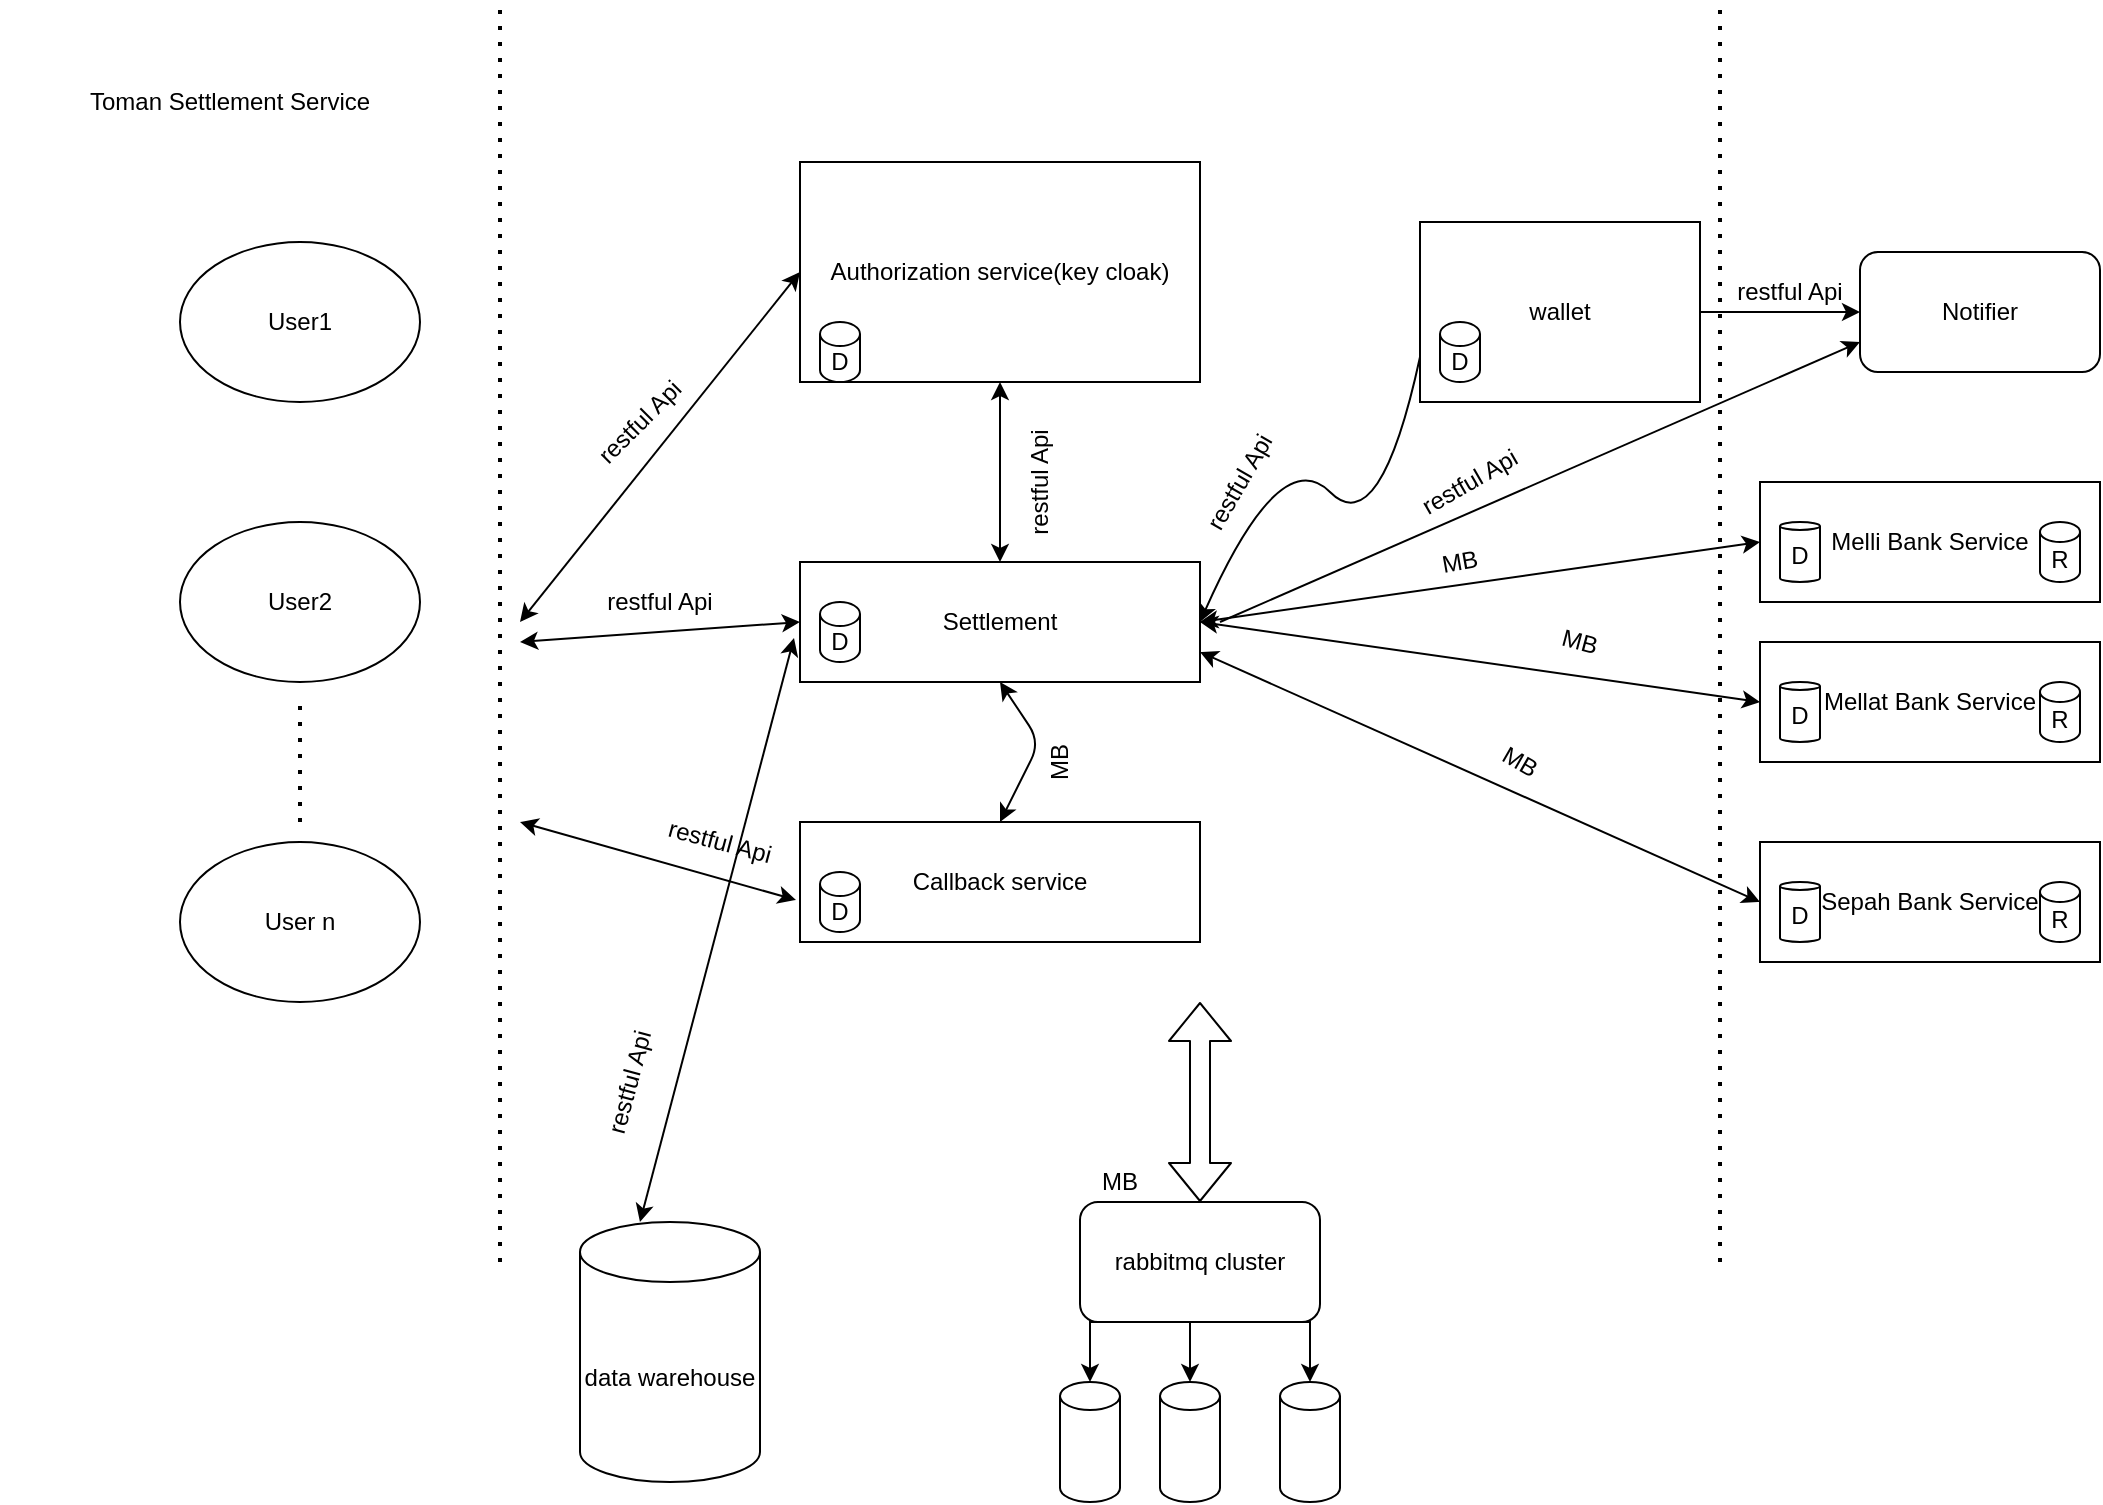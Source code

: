 <mxfile version="14.2.9" type="github" pages="6">
  <diagram id="9TmfmCz-h732q6O2XP1U" name="Page-1">
    <mxGraphModel dx="1371" dy="799" grid="1" gridSize="10" guides="1" tooltips="1" connect="1" arrows="1" fold="1" page="1" pageScale="1" pageWidth="1100" pageHeight="850" background="#FFFFFF" math="0" shadow="0">
      <root>
        <mxCell id="0" />
        <mxCell id="1" parent="0" />
        <mxCell id="yx9G2MlZ8vXQoHSZa9hz-1" value="Authorization service(key cloak)" style="rounded=0;whiteSpace=wrap;html=1;" parent="1" vertex="1">
          <mxGeometry x="400" y="100" width="200" height="110" as="geometry" />
        </mxCell>
        <mxCell id="yx9G2MlZ8vXQoHSZa9hz-2" value="Settlement" style="rounded=0;whiteSpace=wrap;html=1;" parent="1" vertex="1">
          <mxGeometry x="400" y="300" width="200" height="60" as="geometry" />
        </mxCell>
        <mxCell id="yx9G2MlZ8vXQoHSZa9hz-3" value="Callback service " style="rounded=0;whiteSpace=wrap;html=1;" parent="1" vertex="1">
          <mxGeometry x="400" y="430" width="200" height="60" as="geometry" />
        </mxCell>
        <mxCell id="yx9G2MlZ8vXQoHSZa9hz-4" value="Melli Bank Service" style="rounded=0;whiteSpace=wrap;html=1;" parent="1" vertex="1">
          <mxGeometry x="880" y="260" width="170" height="60" as="geometry" />
        </mxCell>
        <mxCell id="yx9G2MlZ8vXQoHSZa9hz-5" value="Mellat Bank Service" style="rounded=0;whiteSpace=wrap;html=1;" parent="1" vertex="1">
          <mxGeometry x="880" y="340" width="170" height="60" as="geometry" />
        </mxCell>
        <mxCell id="yx9G2MlZ8vXQoHSZa9hz-6" value="Sepah Bank Service" style="rounded=0;whiteSpace=wrap;html=1;" parent="1" vertex="1">
          <mxGeometry x="880" y="440" width="170" height="60" as="geometry" />
        </mxCell>
        <mxCell id="yx9G2MlZ8vXQoHSZa9hz-7" value="wallet" style="rounded=0;whiteSpace=wrap;html=1;" parent="1" vertex="1">
          <mxGeometry x="710" y="130" width="140" height="90" as="geometry" />
        </mxCell>
        <mxCell id="yx9G2MlZ8vXQoHSZa9hz-10" value="User1" style="ellipse;whiteSpace=wrap;html=1;" parent="1" vertex="1">
          <mxGeometry x="90" y="140" width="120" height="80" as="geometry" />
        </mxCell>
        <mxCell id="yx9G2MlZ8vXQoHSZa9hz-11" value="User2" style="ellipse;whiteSpace=wrap;html=1;" parent="1" vertex="1">
          <mxGeometry x="90" y="280" width="120" height="80" as="geometry" />
        </mxCell>
        <mxCell id="yx9G2MlZ8vXQoHSZa9hz-12" value="User n" style="ellipse;whiteSpace=wrap;html=1;" parent="1" vertex="1">
          <mxGeometry x="90" y="440" width="120" height="80" as="geometry" />
        </mxCell>
        <mxCell id="yx9G2MlZ8vXQoHSZa9hz-17" value="" style="endArrow=none;dashed=1;html=1;dashPattern=1 3;strokeWidth=2;" parent="1" edge="1">
          <mxGeometry width="50" height="50" relative="1" as="geometry">
            <mxPoint x="250" y="650" as="sourcePoint" />
            <mxPoint x="250" y="20" as="targetPoint" />
          </mxGeometry>
        </mxCell>
        <mxCell id="yx9G2MlZ8vXQoHSZa9hz-20" value="" style="endArrow=classic;startArrow=classic;html=1;exitX=0.5;exitY=0;exitDx=0;exitDy=0;entryX=0.5;entryY=1;entryDx=0;entryDy=0;" parent="1" source="yx9G2MlZ8vXQoHSZa9hz-3" target="yx9G2MlZ8vXQoHSZa9hz-2" edge="1">
          <mxGeometry width="50" height="50" relative="1" as="geometry">
            <mxPoint x="500" y="410" as="sourcePoint" />
            <mxPoint x="550" y="360" as="targetPoint" />
            <Array as="points">
              <mxPoint x="520" y="390" />
            </Array>
          </mxGeometry>
        </mxCell>
        <mxCell id="yx9G2MlZ8vXQoHSZa9hz-21" value="" style="endArrow=classic;startArrow=classic;html=1;entryX=0.5;entryY=1;entryDx=0;entryDy=0;exitX=0.5;exitY=0;exitDx=0;exitDy=0;" parent="1" source="yx9G2MlZ8vXQoHSZa9hz-2" target="yx9G2MlZ8vXQoHSZa9hz-1" edge="1">
          <mxGeometry width="50" height="50" relative="1" as="geometry">
            <mxPoint x="470" y="300" as="sourcePoint" />
            <mxPoint x="520" y="250" as="targetPoint" />
          </mxGeometry>
        </mxCell>
        <mxCell id="yx9G2MlZ8vXQoHSZa9hz-23" value="" style="endArrow=classic;startArrow=classic;html=1;entryX=0;entryY=0.5;entryDx=0;entryDy=0;" parent="1" target="yx9G2MlZ8vXQoHSZa9hz-1" edge="1">
          <mxGeometry width="50" height="50" relative="1" as="geometry">
            <mxPoint x="260" y="330" as="sourcePoint" />
            <mxPoint x="350" y="200" as="targetPoint" />
          </mxGeometry>
        </mxCell>
        <mxCell id="yx9G2MlZ8vXQoHSZa9hz-24" value="" style="endArrow=classic;startArrow=classic;html=1;entryX=0;entryY=0.5;entryDx=0;entryDy=0;" parent="1" target="yx9G2MlZ8vXQoHSZa9hz-2" edge="1">
          <mxGeometry width="50" height="50" relative="1" as="geometry">
            <mxPoint x="260" y="340" as="sourcePoint" />
            <mxPoint x="340" y="310" as="targetPoint" />
          </mxGeometry>
        </mxCell>
        <mxCell id="yx9G2MlZ8vXQoHSZa9hz-26" value="" style="curved=1;endArrow=classic;html=1;entryX=1;entryY=0.5;entryDx=0;entryDy=0;exitX=0;exitY=0.75;exitDx=0;exitDy=0;" parent="1" source="yx9G2MlZ8vXQoHSZa9hz-7" target="yx9G2MlZ8vXQoHSZa9hz-2" edge="1">
          <mxGeometry width="50" height="50" relative="1" as="geometry">
            <mxPoint x="640" y="290" as="sourcePoint" />
            <mxPoint x="690" y="240" as="targetPoint" />
            <Array as="points">
              <mxPoint x="690" y="290" />
              <mxPoint x="640" y="240" />
            </Array>
          </mxGeometry>
        </mxCell>
        <mxCell id="yx9G2MlZ8vXQoHSZa9hz-30" value="" style="endArrow=none;dashed=1;html=1;dashPattern=1 3;strokeWidth=2;" parent="1" edge="1">
          <mxGeometry width="50" height="50" relative="1" as="geometry">
            <mxPoint x="860" y="650" as="sourcePoint" />
            <mxPoint x="860" y="20" as="targetPoint" />
          </mxGeometry>
        </mxCell>
        <mxCell id="yx9G2MlZ8vXQoHSZa9hz-35" value="" style="endArrow=none;dashed=1;html=1;dashPattern=1 3;strokeWidth=2;" parent="1" edge="1">
          <mxGeometry width="50" height="50" relative="1" as="geometry">
            <mxPoint x="150" y="430" as="sourcePoint" />
            <mxPoint x="150" y="370" as="targetPoint" />
          </mxGeometry>
        </mxCell>
        <mxCell id="yx9G2MlZ8vXQoHSZa9hz-36" value="Toman Settlement Service" style="text;html=1;strokeColor=none;fillColor=none;align=center;verticalAlign=middle;whiteSpace=wrap;rounded=0;" parent="1" vertex="1">
          <mxGeometry y="60" width="230" height="20" as="geometry" />
        </mxCell>
        <mxCell id="NJvS3RI_Up09lAXH_RUf-1" value="D" style="shape=cylinder3;whiteSpace=wrap;html=1;boundedLbl=1;backgroundOutline=1;size=6;" parent="1" vertex="1">
          <mxGeometry x="410" y="180" width="20" height="30" as="geometry" />
        </mxCell>
        <mxCell id="NJvS3RI_Up09lAXH_RUf-2" value="D" style="shape=cylinder3;whiteSpace=wrap;html=1;boundedLbl=1;backgroundOutline=1;size=6;" parent="1" vertex="1">
          <mxGeometry x="410" y="455" width="20" height="30" as="geometry" />
        </mxCell>
        <mxCell id="NJvS3RI_Up09lAXH_RUf-3" value="D" style="shape=cylinder3;whiteSpace=wrap;html=1;boundedLbl=1;backgroundOutline=1;size=6;" parent="1" vertex="1">
          <mxGeometry x="720" y="180" width="20" height="30" as="geometry" />
        </mxCell>
        <mxCell id="NJvS3RI_Up09lAXH_RUf-4" value="D" style="shape=cylinder3;whiteSpace=wrap;html=1;boundedLbl=1;backgroundOutline=1;size=6;" parent="1" vertex="1">
          <mxGeometry x="410" y="320" width="20" height="30" as="geometry" />
        </mxCell>
        <mxCell id="NJvS3RI_Up09lAXH_RUf-5" value="D" style="shape=cylinder3;whiteSpace=wrap;html=1;boundedLbl=1;backgroundOutline=1;size=2;" parent="1" vertex="1">
          <mxGeometry x="890" y="280" width="20" height="30" as="geometry" />
        </mxCell>
        <mxCell id="NJvS3RI_Up09lAXH_RUf-6" value="D" style="shape=cylinder3;whiteSpace=wrap;html=1;boundedLbl=1;backgroundOutline=1;size=2;" parent="1" vertex="1">
          <mxGeometry x="890" y="460" width="20" height="30" as="geometry" />
        </mxCell>
        <mxCell id="NJvS3RI_Up09lAXH_RUf-8" value="D" style="shape=cylinder3;whiteSpace=wrap;html=1;boundedLbl=1;backgroundOutline=1;size=2;" parent="1" vertex="1">
          <mxGeometry x="890" y="360" width="20" height="30" as="geometry" />
        </mxCell>
        <mxCell id="NJvS3RI_Up09lAXH_RUf-9" value="data warehouse" style="shape=cylinder3;whiteSpace=wrap;html=1;boundedLbl=1;backgroundOutline=1;size=15;" parent="1" vertex="1">
          <mxGeometry x="290" y="630" width="90" height="130" as="geometry" />
        </mxCell>
        <mxCell id="NJvS3RI_Up09lAXH_RUf-11" value="" style="shape=cylinder3;whiteSpace=wrap;html=1;boundedLbl=1;backgroundOutline=1;size=7;" parent="1" vertex="1">
          <mxGeometry x="530" y="710" width="30" height="60" as="geometry" />
        </mxCell>
        <mxCell id="NJvS3RI_Up09lAXH_RUf-13" value="" style="shape=cylinder3;whiteSpace=wrap;html=1;boundedLbl=1;backgroundOutline=1;size=7;" parent="1" vertex="1">
          <mxGeometry x="580" y="710" width="30" height="60" as="geometry" />
        </mxCell>
        <mxCell id="NJvS3RI_Up09lAXH_RUf-14" value="" style="shape=cylinder3;whiteSpace=wrap;html=1;boundedLbl=1;backgroundOutline=1;size=7;" parent="1" vertex="1">
          <mxGeometry x="640" y="710" width="30" height="60" as="geometry" />
        </mxCell>
        <mxCell id="NJvS3RI_Up09lAXH_RUf-19" style="edgeStyle=orthogonalEdgeStyle;rounded=0;orthogonalLoop=1;jettySize=auto;html=1;exitX=0.25;exitY=1;exitDx=0;exitDy=0;entryX=0.5;entryY=0;entryDx=0;entryDy=0;entryPerimeter=0;" parent="1" source="NJvS3RI_Up09lAXH_RUf-15" target="NJvS3RI_Up09lAXH_RUf-11" edge="1">
          <mxGeometry relative="1" as="geometry" />
        </mxCell>
        <mxCell id="NJvS3RI_Up09lAXH_RUf-20" style="edgeStyle=orthogonalEdgeStyle;rounded=0;orthogonalLoop=1;jettySize=auto;html=1;exitX=0.75;exitY=1;exitDx=0;exitDy=0;entryX=0.5;entryY=0;entryDx=0;entryDy=0;entryPerimeter=0;" parent="1" source="NJvS3RI_Up09lAXH_RUf-15" target="NJvS3RI_Up09lAXH_RUf-14" edge="1">
          <mxGeometry relative="1" as="geometry" />
        </mxCell>
        <mxCell id="NJvS3RI_Up09lAXH_RUf-21" style="edgeStyle=orthogonalEdgeStyle;rounded=0;orthogonalLoop=1;jettySize=auto;html=1;exitX=0.5;exitY=1;exitDx=0;exitDy=0;entryX=0.5;entryY=0;entryDx=0;entryDy=0;entryPerimeter=0;" parent="1" source="NJvS3RI_Up09lAXH_RUf-15" target="NJvS3RI_Up09lAXH_RUf-13" edge="1">
          <mxGeometry relative="1" as="geometry" />
        </mxCell>
        <mxCell id="NJvS3RI_Up09lAXH_RUf-15" value="rabbitmq cluster" style="rounded=1;whiteSpace=wrap;html=1;" parent="1" vertex="1">
          <mxGeometry x="540" y="620" width="120" height="60" as="geometry" />
        </mxCell>
        <mxCell id="NJvS3RI_Up09lAXH_RUf-23" value="" style="shape=flexArrow;endArrow=classic;startArrow=classic;html=1;" parent="1" edge="1">
          <mxGeometry width="50" height="50" relative="1" as="geometry">
            <mxPoint x="600" y="620" as="sourcePoint" />
            <mxPoint x="600" y="520" as="targetPoint" />
          </mxGeometry>
        </mxCell>
        <mxCell id="NJvS3RI_Up09lAXH_RUf-27" value="MB" style="text;html=1;strokeColor=none;fillColor=none;align=center;verticalAlign=middle;whiteSpace=wrap;rounded=0;rotation=-10;" parent="1" vertex="1">
          <mxGeometry x="690" y="290" width="80" height="20" as="geometry" />
        </mxCell>
        <mxCell id="NJvS3RI_Up09lAXH_RUf-29" value="restful Api" style="text;html=1;strokeColor=none;fillColor=none;align=center;verticalAlign=middle;whiteSpace=wrap;rounded=0;rotation=-45;" parent="1" vertex="1">
          <mxGeometry x="280" y="220" width="80" height="20" as="geometry" />
        </mxCell>
        <mxCell id="NJvS3RI_Up09lAXH_RUf-30" value="restful Api" style="text;html=1;strokeColor=none;fillColor=none;align=center;verticalAlign=middle;whiteSpace=wrap;rounded=0;rotation=0;" parent="1" vertex="1">
          <mxGeometry x="290" y="310" width="80" height="20" as="geometry" />
        </mxCell>
        <mxCell id="NJvS3RI_Up09lAXH_RUf-33" value="MB" style="text;html=1;strokeColor=none;fillColor=none;align=center;verticalAlign=middle;whiteSpace=wrap;rounded=0;" parent="1" vertex="1">
          <mxGeometry x="540" y="600" width="40" height="20" as="geometry" />
        </mxCell>
        <mxCell id="NJvS3RI_Up09lAXH_RUf-34" value="restful Api" style="text;html=1;strokeColor=none;fillColor=none;align=center;verticalAlign=middle;whiteSpace=wrap;rounded=0;rotation=-90;" parent="1" vertex="1">
          <mxGeometry x="480" y="250" width="80" height="20" as="geometry" />
        </mxCell>
        <mxCell id="NJvS3RI_Up09lAXH_RUf-35" value="MB" style="text;html=1;strokeColor=none;fillColor=none;align=center;verticalAlign=middle;whiteSpace=wrap;rounded=0;rotation=-90;" parent="1" vertex="1">
          <mxGeometry x="490" y="390" width="80" height="20" as="geometry" />
        </mxCell>
        <mxCell id="NJvS3RI_Up09lAXH_RUf-36" value="restful Api" style="text;html=1;strokeColor=none;fillColor=none;align=center;verticalAlign=middle;whiteSpace=wrap;rounded=0;rotation=-75;" parent="1" vertex="1">
          <mxGeometry x="270" y="550" width="90" height="20" as="geometry" />
        </mxCell>
        <mxCell id="NJvS3RI_Up09lAXH_RUf-37" value="restful Api" style="text;html=1;strokeColor=none;fillColor=none;align=center;verticalAlign=middle;whiteSpace=wrap;rounded=0;rotation=-60;" parent="1" vertex="1">
          <mxGeometry x="580" y="250" width="80" height="20" as="geometry" />
        </mxCell>
        <mxCell id="NJvS3RI_Up09lAXH_RUf-40" value="" style="endArrow=classic;startArrow=classic;html=1;entryX=-0.01;entryY=0.65;entryDx=0;entryDy=0;entryPerimeter=0;" parent="1" target="yx9G2MlZ8vXQoHSZa9hz-3" edge="1">
          <mxGeometry width="50" height="50" relative="1" as="geometry">
            <mxPoint x="260" y="430" as="sourcePoint" />
            <mxPoint x="390" y="440" as="targetPoint" />
          </mxGeometry>
        </mxCell>
        <mxCell id="NJvS3RI_Up09lAXH_RUf-41" value="R" style="shape=cylinder3;whiteSpace=wrap;html=1;boundedLbl=1;backgroundOutline=1;size=5;" parent="1" vertex="1">
          <mxGeometry x="1020" y="280" width="20" height="30" as="geometry" />
        </mxCell>
        <mxCell id="NJvS3RI_Up09lAXH_RUf-42" value="R" style="shape=cylinder3;whiteSpace=wrap;html=1;boundedLbl=1;backgroundOutline=1;size=5;" parent="1" vertex="1">
          <mxGeometry x="1020" y="360" width="20" height="30" as="geometry" />
        </mxCell>
        <mxCell id="NJvS3RI_Up09lAXH_RUf-43" value="R" style="shape=cylinder3;whiteSpace=wrap;html=1;boundedLbl=1;backgroundOutline=1;size=5;" parent="1" vertex="1">
          <mxGeometry x="1020" y="460" width="20" height="30" as="geometry" />
        </mxCell>
        <mxCell id="NJvS3RI_Up09lAXH_RUf-45" value="restful Api" style="text;html=1;strokeColor=none;fillColor=none;align=center;verticalAlign=middle;whiteSpace=wrap;rounded=0;rotation=15;" parent="1" vertex="1">
          <mxGeometry x="320" y="430" width="80" height="20" as="geometry" />
        </mxCell>
        <mxCell id="yzwpfv1luLYUY1p0cAJf-7" value="" style="endArrow=classic;startArrow=classic;html=1;entryX=-0.015;entryY=0.633;entryDx=0;entryDy=0;entryPerimeter=0;exitX=0.333;exitY=0;exitDx=0;exitDy=0;exitPerimeter=0;" parent="1" source="NJvS3RI_Up09lAXH_RUf-9" target="yx9G2MlZ8vXQoHSZa9hz-2" edge="1">
          <mxGeometry width="50" height="50" relative="1" as="geometry">
            <mxPoint x="300" y="650" as="sourcePoint" />
            <mxPoint x="350" y="600" as="targetPoint" />
          </mxGeometry>
        </mxCell>
        <mxCell id="yzwpfv1luLYUY1p0cAJf-9" value="" style="endArrow=classic;startArrow=classic;html=1;entryX=0;entryY=0.5;entryDx=0;entryDy=0;exitX=1;exitY=0.5;exitDx=0;exitDy=0;" parent="1" source="yx9G2MlZ8vXQoHSZa9hz-2" target="yx9G2MlZ8vXQoHSZa9hz-4" edge="1">
          <mxGeometry width="50" height="50" relative="1" as="geometry">
            <mxPoint x="640" y="370" as="sourcePoint" />
            <mxPoint x="690" y="320" as="targetPoint" />
          </mxGeometry>
        </mxCell>
        <mxCell id="yzwpfv1luLYUY1p0cAJf-10" value="" style="endArrow=classic;startArrow=classic;html=1;entryX=0;entryY=0.5;entryDx=0;entryDy=0;" parent="1" target="yx9G2MlZ8vXQoHSZa9hz-5" edge="1">
          <mxGeometry width="50" height="50" relative="1" as="geometry">
            <mxPoint x="600" y="330" as="sourcePoint" />
            <mxPoint x="650" y="450" as="targetPoint" />
          </mxGeometry>
        </mxCell>
        <mxCell id="yzwpfv1luLYUY1p0cAJf-11" value="" style="endArrow=classic;startArrow=classic;html=1;entryX=0;entryY=0.5;entryDx=0;entryDy=0;exitX=1;exitY=0.75;exitDx=0;exitDy=0;" parent="1" source="yx9G2MlZ8vXQoHSZa9hz-2" edge="1">
          <mxGeometry width="50" height="50" relative="1" as="geometry">
            <mxPoint x="600" y="430" as="sourcePoint" />
            <mxPoint x="880" y="470" as="targetPoint" />
          </mxGeometry>
        </mxCell>
        <mxCell id="yzwpfv1luLYUY1p0cAJf-12" value="MB" style="text;html=1;strokeColor=none;fillColor=none;align=center;verticalAlign=middle;whiteSpace=wrap;rounded=0;rotation=30;" parent="1" vertex="1">
          <mxGeometry x="720" y="390" width="80" height="20" as="geometry" />
        </mxCell>
        <mxCell id="yzwpfv1luLYUY1p0cAJf-13" value="MB" style="text;html=1;strokeColor=none;fillColor=none;align=center;verticalAlign=middle;whiteSpace=wrap;rounded=0;rotation=15;" parent="1" vertex="1">
          <mxGeometry x="750" y="330" width="80" height="20" as="geometry" />
        </mxCell>
        <mxCell id="yzwpfv1luLYUY1p0cAJf-14" value="Notifier" style="rounded=1;whiteSpace=wrap;html=1;" parent="1" vertex="1">
          <mxGeometry x="930" y="145" width="120" height="60" as="geometry" />
        </mxCell>
        <mxCell id="yzwpfv1luLYUY1p0cAJf-16" value="" style="endArrow=classic;html=1;entryX=0;entryY=0.5;entryDx=0;entryDy=0;exitX=1;exitY=0.5;exitDx=0;exitDy=0;" parent="1" source="yx9G2MlZ8vXQoHSZa9hz-7" target="yzwpfv1luLYUY1p0cAJf-14" edge="1">
          <mxGeometry width="50" height="50" relative="1" as="geometry">
            <mxPoint x="860" y="170" as="sourcePoint" />
            <mxPoint x="900" y="160" as="targetPoint" />
          </mxGeometry>
        </mxCell>
        <mxCell id="yzwpfv1luLYUY1p0cAJf-17" value="" style="endArrow=classic;html=1;entryX=0;entryY=0.75;entryDx=0;entryDy=0;" parent="1" target="yzwpfv1luLYUY1p0cAJf-14" edge="1">
          <mxGeometry width="50" height="50" relative="1" as="geometry">
            <mxPoint x="610" y="330" as="sourcePoint" />
            <mxPoint x="830" y="240" as="targetPoint" />
          </mxGeometry>
        </mxCell>
        <mxCell id="yzwpfv1luLYUY1p0cAJf-18" value="restful Api" style="text;html=1;strokeColor=none;fillColor=none;align=center;verticalAlign=middle;whiteSpace=wrap;rounded=0;rotation=0;" parent="1" vertex="1">
          <mxGeometry x="850" y="155" width="90" height="20" as="geometry" />
        </mxCell>
        <mxCell id="yzwpfv1luLYUY1p0cAJf-19" value="restful Api" style="text;html=1;strokeColor=none;fillColor=none;align=center;verticalAlign=middle;whiteSpace=wrap;rounded=0;rotation=-30;" parent="1" vertex="1">
          <mxGeometry x="690" y="250" width="90" height="20" as="geometry" />
        </mxCell>
      </root>
    </mxGraphModel>
  </diagram>
  <diagram id="h0JzYI3h6YQAq17BDTTy" name="Page-2">
    <mxGraphModel dx="2221" dy="1899" grid="1" gridSize="10" guides="1" tooltips="1" connect="1" arrows="1" fold="1" page="1" pageScale="1" pageWidth="850" pageHeight="1100" background="#FFFFFF" math="0" shadow="1">
      <root>
        <mxCell id="MW5D7cG7npsvMn2pO1Nx-0" />
        <mxCell id="MW5D7cG7npsvMn2pO1Nx-1" parent="MW5D7cG7npsvMn2pO1Nx-0" />
        <mxCell id="MW5D7cG7npsvMn2pO1Nx-2" value="Geting Queue" style="whiteSpace=wrap;html=1;aspect=fixed;" parent="MW5D7cG7npsvMn2pO1Nx-1" vertex="1">
          <mxGeometry x="40" y="240" width="100" height="100" as="geometry" />
        </mxCell>
        <mxCell id="MW5D7cG7npsvMn2pO1Nx-3" value="scheduler " style="ellipse;whiteSpace=wrap;html=1;" parent="MW5D7cG7npsvMn2pO1Nx-1" vertex="1">
          <mxGeometry x="180" y="240" width="120" height="80" as="geometry" />
        </mxCell>
        <mxCell id="MW5D7cG7npsvMn2pO1Nx-4" value="Workspace Queue " style="whiteSpace=wrap;html=1;aspect=fixed;" parent="MW5D7cG7npsvMn2pO1Nx-1" vertex="1">
          <mxGeometry x="370" y="240" width="80" height="80" as="geometry" />
        </mxCell>
        <mxCell id="MW5D7cG7npsvMn2pO1Nx-5" value="Worker #1" style="ellipse;whiteSpace=wrap;html=1;" parent="MW5D7cG7npsvMn2pO1Nx-1" vertex="1">
          <mxGeometry x="590" y="240" width="120" height="80" as="geometry" />
        </mxCell>
        <mxCell id="MW5D7cG7npsvMn2pO1Nx-6" value="Worker #n" style="ellipse;whiteSpace=wrap;html=1;" parent="MW5D7cG7npsvMn2pO1Nx-1" vertex="1">
          <mxGeometry x="600" y="380" width="120" height="80" as="geometry" />
        </mxCell>
        <mxCell id="MW5D7cG7npsvMn2pO1Nx-7" value="&lt;div&gt;bank verify&lt;/div&gt;&lt;div&gt;bank followup&lt;br&gt;&lt;/div&gt;" style="ellipse;whiteSpace=wrap;html=1;" parent="MW5D7cG7npsvMn2pO1Nx-1" vertex="1">
          <mxGeometry x="830" y="310" width="140" height="100" as="geometry" />
        </mxCell>
        <mxCell id="MW5D7cG7npsvMn2pO1Nx-8" value="bank login/token" style="ellipse;whiteSpace=wrap;html=1;" parent="MW5D7cG7npsvMn2pO1Nx-1" vertex="1">
          <mxGeometry x="840" y="110" width="120" height="80" as="geometry" />
        </mxCell>
        <mxCell id="MW5D7cG7npsvMn2pO1Nx-9" value="UUID Reserve Service" style="rounded=1;whiteSpace=wrap;html=1;" parent="MW5D7cG7npsvMn2pO1Nx-1" vertex="1">
          <mxGeometry x="300" y="30" width="120" height="60" as="geometry" />
        </mxCell>
        <mxCell id="MW5D7cG7npsvMn2pO1Nx-10" value="Circuit&amp;nbsp; Breaker " style="ellipse;whiteSpace=wrap;html=1;" parent="MW5D7cG7npsvMn2pO1Nx-1" vertex="1">
          <mxGeometry x="331" y="390" width="160" height="110" as="geometry" />
        </mxCell>
        <mxCell id="MW5D7cG7npsvMn2pO1Nx-11" value="&lt;font style=&quot;font-size: 18px&quot;&gt;Melli Bank Service&lt;/font&gt;" style="text;html=1;strokeColor=none;fillColor=none;align=center;verticalAlign=middle;whiteSpace=wrap;rounded=0;" parent="MW5D7cG7npsvMn2pO1Nx-1" vertex="1">
          <mxGeometry x="90" y="30" width="180" height="20" as="geometry" />
        </mxCell>
        <mxCell id="MW5D7cG7npsvMn2pO1Nx-12" value="" style="endArrow=none;dashed=1;html=1;dashPattern=1 3;strokeWidth=2;entryX=0.5;entryY=1;entryDx=0;entryDy=0;" parent="MW5D7cG7npsvMn2pO1Nx-1" target="MW5D7cG7npsvMn2pO1Nx-5" edge="1">
          <mxGeometry width="50" height="50" relative="1" as="geometry">
            <mxPoint x="650" y="380" as="sourcePoint" />
            <mxPoint x="680" y="330" as="targetPoint" />
          </mxGeometry>
        </mxCell>
        <mxCell id="MW5D7cG7npsvMn2pO1Nx-13" value="" style="curved=1;endArrow=classic;html=1;" parent="MW5D7cG7npsvMn2pO1Nx-1" edge="1">
          <mxGeometry width="50" height="50" relative="1" as="geometry">
            <mxPoint x="-130" y="270" as="sourcePoint" />
            <mxPoint x="40" y="260" as="targetPoint" />
            <Array as="points">
              <mxPoint x="-80" y="260" />
              <mxPoint x="-10" y="260" />
            </Array>
          </mxGeometry>
        </mxCell>
        <mxCell id="MW5D7cG7npsvMn2pO1Nx-14" value="from settlement" style="text;html=1;strokeColor=none;fillColor=none;align=center;verticalAlign=middle;whiteSpace=wrap;rounded=0;" parent="MW5D7cG7npsvMn2pO1Nx-1" vertex="1">
          <mxGeometry x="-100" y="230" width="100" height="20" as="geometry" />
        </mxCell>
        <mxCell id="MW5D7cG7npsvMn2pO1Nx-15" value="" style="endArrow=none;dashed=1;html=1;dashPattern=1 3;strokeWidth=2;" parent="MW5D7cG7npsvMn2pO1Nx-1" edge="1">
          <mxGeometry width="50" height="50" relative="1" as="geometry">
            <mxPoint x="20" y="1006" as="sourcePoint" />
            <mxPoint x="20" y="-1" as="targetPoint" />
          </mxGeometry>
        </mxCell>
        <mxCell id="MW5D7cG7npsvMn2pO1Nx-16" value="" style="endArrow=classic;html=1;entryX=0;entryY=0.5;entryDx=0;entryDy=0;exitX=1.05;exitY=0.4;exitDx=0;exitDy=0;exitPerimeter=0;" parent="MW5D7cG7npsvMn2pO1Nx-1" source="MW5D7cG7npsvMn2pO1Nx-2" target="MW5D7cG7npsvMn2pO1Nx-3" edge="1">
          <mxGeometry width="50" height="50" relative="1" as="geometry">
            <mxPoint x="130" y="310" as="sourcePoint" />
            <mxPoint x="180" y="260" as="targetPoint" />
          </mxGeometry>
        </mxCell>
        <mxCell id="MW5D7cG7npsvMn2pO1Nx-17" value="" style="endArrow=classic;html=1;" parent="MW5D7cG7npsvMn2pO1Nx-1" source="MW5D7cG7npsvMn2pO1Nx-3" target="MW5D7cG7npsvMn2pO1Nx-10" edge="1">
          <mxGeometry width="50" height="50" relative="1" as="geometry">
            <mxPoint x="280" y="350" as="sourcePoint" />
            <mxPoint x="330" y="300" as="targetPoint" />
            <Array as="points">
              <mxPoint x="330" y="350" />
            </Array>
          </mxGeometry>
        </mxCell>
        <mxCell id="MW5D7cG7npsvMn2pO1Nx-18" value="" style="endArrow=classic;html=1;entryX=0.5;entryY=1;entryDx=0;entryDy=0;" parent="MW5D7cG7npsvMn2pO1Nx-1" target="MW5D7cG7npsvMn2pO1Nx-3" edge="1">
          <mxGeometry width="50" height="50" relative="1" as="geometry">
            <mxPoint x="330" y="450" as="sourcePoint" />
            <mxPoint x="250" y="360" as="targetPoint" />
            <Array as="points">
              <mxPoint x="280" y="400" />
              <mxPoint x="260" y="360" />
            </Array>
          </mxGeometry>
        </mxCell>
        <mxCell id="MW5D7cG7npsvMn2pO1Nx-19" value="" style="endArrow=classic;html=1;entryX=0;entryY=0.5;entryDx=0;entryDy=0;exitX=1;exitY=0.5;exitDx=0;exitDy=0;" parent="MW5D7cG7npsvMn2pO1Nx-1" source="MW5D7cG7npsvMn2pO1Nx-3" target="MW5D7cG7npsvMn2pO1Nx-4" edge="1">
          <mxGeometry width="50" height="50" relative="1" as="geometry">
            <mxPoint x="310" y="310" as="sourcePoint" />
            <mxPoint x="360" y="260" as="targetPoint" />
          </mxGeometry>
        </mxCell>
        <mxCell id="MW5D7cG7npsvMn2pO1Nx-20" value="" style="endArrow=classic;html=1;entryX=1;entryY=0;entryDx=0;entryDy=0;exitX=0.675;exitY=0.988;exitDx=0;exitDy=0;exitPerimeter=0;" parent="MW5D7cG7npsvMn2pO1Nx-1" source="MW5D7cG7npsvMn2pO1Nx-4" target="MW5D7cG7npsvMn2pO1Nx-10" edge="1">
          <mxGeometry width="50" height="50" relative="1" as="geometry">
            <mxPoint x="440" y="380" as="sourcePoint" />
            <mxPoint x="490" y="330" as="targetPoint" />
          </mxGeometry>
        </mxCell>
        <mxCell id="MW5D7cG7npsvMn2pO1Nx-23" value="" style="endArrow=classic;startArrow=classic;html=1;entryX=0;entryY=0;entryDx=0;entryDy=0;exitX=1;exitY=0.5;exitDx=0;exitDy=0;" parent="MW5D7cG7npsvMn2pO1Nx-1" source="MW5D7cG7npsvMn2pO1Nx-5" target="MW5D7cG7npsvMn2pO1Nx-7" edge="1">
          <mxGeometry width="50" height="50" relative="1" as="geometry">
            <mxPoint x="720" y="310" as="sourcePoint" />
            <mxPoint x="770" y="260" as="targetPoint" />
          </mxGeometry>
        </mxCell>
        <mxCell id="MW5D7cG7npsvMn2pO1Nx-24" value="" style="endArrow=classic;startArrow=classic;html=1;exitX=1;exitY=0.25;exitDx=0;exitDy=0;entryX=0;entryY=0.5;entryDx=0;entryDy=0;" parent="MW5D7cG7npsvMn2pO1Nx-1" source="MW5D7cG7npsvMn2pO1Nx-4" target="MW5D7cG7npsvMn2pO1Nx-5" edge="1">
          <mxGeometry width="50" height="50" relative="1" as="geometry">
            <mxPoint x="470" y="300" as="sourcePoint" />
            <mxPoint x="520" y="250" as="targetPoint" />
          </mxGeometry>
        </mxCell>
        <mxCell id="MW5D7cG7npsvMn2pO1Nx-26" value="" style="endArrow=classic;startArrow=classic;html=1;entryX=0.1;entryY=0.79;entryDx=0;entryDy=0;entryPerimeter=0;exitX=1;exitY=0.5;exitDx=0;exitDy=0;" parent="MW5D7cG7npsvMn2pO1Nx-1" source="MW5D7cG7npsvMn2pO1Nx-6" target="MW5D7cG7npsvMn2pO1Nx-7" edge="1">
          <mxGeometry width="50" height="50" relative="1" as="geometry">
            <mxPoint x="760" y="440" as="sourcePoint" />
            <mxPoint x="810" y="390" as="targetPoint" />
          </mxGeometry>
        </mxCell>
        <mxCell id="MW5D7cG7npsvMn2pO1Nx-27" value="" style="endArrow=classic;startArrow=classic;html=1;exitX=1;exitY=0.5;exitDx=0;exitDy=0;" parent="MW5D7cG7npsvMn2pO1Nx-1" source="MW5D7cG7npsvMn2pO1Nx-4" target="MW5D7cG7npsvMn2pO1Nx-6" edge="1">
          <mxGeometry width="50" height="50" relative="1" as="geometry">
            <mxPoint x="520" y="410" as="sourcePoint" />
            <mxPoint x="570" y="360" as="targetPoint" />
          </mxGeometry>
        </mxCell>
        <mxCell id="MW5D7cG7npsvMn2pO1Nx-28" value="" style="endArrow=none;dashed=1;html=1;dashPattern=1 3;strokeWidth=2;" parent="MW5D7cG7npsvMn2pO1Nx-1" edge="1">
          <mxGeometry width="50" height="50" relative="1" as="geometry">
            <mxPoint x="820" y="998" as="sourcePoint" />
            <mxPoint x="820" y="-20" as="targetPoint" />
          </mxGeometry>
        </mxCell>
        <mxCell id="MW5D7cG7npsvMn2pO1Nx-29" value="" style="curved=1;endArrow=classic;html=1;entryX=0.667;entryY=0;entryDx=0;entryDy=0;entryPerimeter=0;exitX=0;exitY=0;exitDx=0;exitDy=0;" parent="MW5D7cG7npsvMn2pO1Nx-1" source="MW5D7cG7npsvMn2pO1Nx-8" target="MW5D7cG7npsvMn2pO1Nx-3" edge="1">
          <mxGeometry width="50" height="50" relative="1" as="geometry">
            <mxPoint x="300" y="180" as="sourcePoint" />
            <mxPoint x="350" y="130" as="targetPoint" />
            <Array as="points">
              <mxPoint x="350" y="180" />
            </Array>
          </mxGeometry>
        </mxCell>
        <mxCell id="MW5D7cG7npsvMn2pO1Nx-30" value="" style="endArrow=classic;html=1;entryX=0.375;entryY=0.013;entryDx=0;entryDy=0;entryPerimeter=0;exitX=0.5;exitY=1;exitDx=0;exitDy=0;" parent="MW5D7cG7npsvMn2pO1Nx-1" source="MW5D7cG7npsvMn2pO1Nx-9" target="MW5D7cG7npsvMn2pO1Nx-3" edge="1">
          <mxGeometry width="50" height="50" relative="1" as="geometry">
            <mxPoint x="230" y="140" as="sourcePoint" />
            <mxPoint x="280" y="90" as="targetPoint" />
          </mxGeometry>
        </mxCell>
        <mxCell id="MW5D7cG7npsvMn2pO1Nx-31" value="" style="curved=1;endArrow=classic;html=1;exitX=0.042;exitY=0.7;exitDx=0;exitDy=0;exitPerimeter=0;" parent="MW5D7cG7npsvMn2pO1Nx-1" source="MW5D7cG7npsvMn2pO1Nx-5" edge="1">
          <mxGeometry width="50" height="50" relative="1" as="geometry">
            <mxPoint x="490" y="560" as="sourcePoint" />
            <mxPoint x="-80" y="570" as="targetPoint" />
            <Array as="points">
              <mxPoint x="530" y="460" />
              <mxPoint x="490" y="510" />
              <mxPoint x="340" y="550" />
            </Array>
          </mxGeometry>
        </mxCell>
        <mxCell id="MW5D7cG7npsvMn2pO1Nx-32" value="" style="curved=1;endArrow=classic;html=1;exitX=0.042;exitY=0.7;exitDx=0;exitDy=0;exitPerimeter=0;" parent="MW5D7cG7npsvMn2pO1Nx-1" edge="1">
          <mxGeometry width="50" height="50" relative="1" as="geometry">
            <mxPoint x="645.04" y="460" as="sourcePoint" />
            <mxPoint x="-30" y="734" as="targetPoint" />
            <Array as="points">
              <mxPoint x="580" y="624" />
              <mxPoint x="540" y="674" />
              <mxPoint x="390" y="714" />
            </Array>
          </mxGeometry>
        </mxCell>
        <mxCell id="MW5D7cG7npsvMn2pO1Nx-33" value="To callback" style="text;html=1;strokeColor=none;fillColor=none;align=center;verticalAlign=middle;whiteSpace=wrap;rounded=0;" parent="MW5D7cG7npsvMn2pO1Nx-1" vertex="1">
          <mxGeometry x="20" y="530" width="100" height="20" as="geometry" />
        </mxCell>
        <mxCell id="MW5D7cG7npsvMn2pO1Nx-34" value="To callback" style="text;html=1;strokeColor=none;fillColor=none;align=center;verticalAlign=middle;whiteSpace=wrap;rounded=0;" parent="MW5D7cG7npsvMn2pO1Nx-1" vertex="1">
          <mxGeometry x="30" y="700" width="100" height="20" as="geometry" />
        </mxCell>
      </root>
    </mxGraphModel>
  </diagram>
  <diagram id="9d_jU_92uHCA1kYU3_V5" name="Page-3">
    <mxGraphModel dx="1371" dy="799" grid="1" gridSize="10" guides="1" tooltips="1" connect="1" arrows="1" fold="1" page="1" pageScale="1" pageWidth="1100" pageHeight="850" background="#ffffff" math="0" shadow="0">
      <root>
        <mxCell id="hLPlDMyKL64DEGZ4IOXQ-0" />
        <mxCell id="hLPlDMyKL64DEGZ4IOXQ-1" parent="hLPlDMyKL64DEGZ4IOXQ-0" />
        <mxCell id="hLPlDMyKL64DEGZ4IOXQ-2" value="Geting Queue" style="whiteSpace=wrap;html=1;aspect=fixed;" parent="hLPlDMyKL64DEGZ4IOXQ-1" vertex="1">
          <mxGeometry x="260" y="290" width="100" height="100" as="geometry" />
        </mxCell>
        <mxCell id="hLPlDMyKL64DEGZ4IOXQ-3" value="scheduler " style="ellipse;whiteSpace=wrap;html=1;" parent="hLPlDMyKL64DEGZ4IOXQ-1" vertex="1">
          <mxGeometry x="400" y="290" width="120" height="80" as="geometry" />
        </mxCell>
        <mxCell id="hLPlDMyKL64DEGZ4IOXQ-4" value="Workspace Queue " style="whiteSpace=wrap;html=1;aspect=fixed;" parent="hLPlDMyKL64DEGZ4IOXQ-1" vertex="1">
          <mxGeometry x="590" y="290" width="80" height="80" as="geometry" />
        </mxCell>
        <mxCell id="hLPlDMyKL64DEGZ4IOXQ-5" value="Worker #1" style="ellipse;whiteSpace=wrap;html=1;" parent="hLPlDMyKL64DEGZ4IOXQ-1" vertex="1">
          <mxGeometry x="810" y="290" width="120" height="80" as="geometry" />
        </mxCell>
        <mxCell id="hLPlDMyKL64DEGZ4IOXQ-6" value="Worker #n" style="ellipse;whiteSpace=wrap;html=1;" parent="hLPlDMyKL64DEGZ4IOXQ-1" vertex="1">
          <mxGeometry x="820" y="430" width="120" height="80" as="geometry" />
        </mxCell>
        <mxCell id="hLPlDMyKL64DEGZ4IOXQ-7" value="&lt;div&gt;bank verify&lt;/div&gt;&lt;div&gt;bank followup&lt;br&gt;&lt;/div&gt;" style="ellipse;whiteSpace=wrap;html=1;" parent="hLPlDMyKL64DEGZ4IOXQ-1" vertex="1">
          <mxGeometry x="1050" y="360" width="140" height="100" as="geometry" />
        </mxCell>
        <mxCell id="hLPlDMyKL64DEGZ4IOXQ-8" value="bank login/token" style="ellipse;whiteSpace=wrap;html=1;" parent="hLPlDMyKL64DEGZ4IOXQ-1" vertex="1">
          <mxGeometry x="1060" y="160" width="120" height="80" as="geometry" />
        </mxCell>
        <mxCell id="hLPlDMyKL64DEGZ4IOXQ-9" value="UUID Reserve Service" style="rounded=1;whiteSpace=wrap;html=1;" parent="hLPlDMyKL64DEGZ4IOXQ-1" vertex="1">
          <mxGeometry x="520" y="80" width="120" height="60" as="geometry" />
        </mxCell>
        <mxCell id="hLPlDMyKL64DEGZ4IOXQ-10" value="Circuit&amp;nbsp; Breaker " style="ellipse;whiteSpace=wrap;html=1;" parent="hLPlDMyKL64DEGZ4IOXQ-1" vertex="1">
          <mxGeometry x="551" y="440" width="160" height="110" as="geometry" />
        </mxCell>
        <mxCell id="hLPlDMyKL64DEGZ4IOXQ-11" value="&lt;font style=&quot;font-size: 18px&quot;&gt;Melli Bank Service&lt;/font&gt;" style="text;html=1;strokeColor=none;fillColor=none;align=center;verticalAlign=middle;whiteSpace=wrap;rounded=0;" parent="hLPlDMyKL64DEGZ4IOXQ-1" vertex="1">
          <mxGeometry x="310" y="80" width="180" height="20" as="geometry" />
        </mxCell>
        <mxCell id="hLPlDMyKL64DEGZ4IOXQ-12" value="" style="endArrow=none;dashed=1;html=1;dashPattern=1 3;strokeWidth=2;entryX=0.5;entryY=1;entryDx=0;entryDy=0;" parent="hLPlDMyKL64DEGZ4IOXQ-1" target="hLPlDMyKL64DEGZ4IOXQ-5" edge="1">
          <mxGeometry width="50" height="50" relative="1" as="geometry">
            <mxPoint x="870" y="430" as="sourcePoint" />
            <mxPoint x="900" y="380" as="targetPoint" />
          </mxGeometry>
        </mxCell>
        <mxCell id="hLPlDMyKL64DEGZ4IOXQ-13" value="" style="curved=1;endArrow=classic;html=1;" parent="hLPlDMyKL64DEGZ4IOXQ-1" edge="1">
          <mxGeometry width="50" height="50" relative="1" as="geometry">
            <mxPoint x="90" y="320" as="sourcePoint" />
            <mxPoint x="260" y="310" as="targetPoint" />
            <Array as="points">
              <mxPoint x="140" y="310" />
              <mxPoint x="210" y="310" />
            </Array>
          </mxGeometry>
        </mxCell>
        <mxCell id="hLPlDMyKL64DEGZ4IOXQ-14" value="from settlement" style="text;html=1;strokeColor=none;fillColor=none;align=center;verticalAlign=middle;whiteSpace=wrap;rounded=0;" parent="hLPlDMyKL64DEGZ4IOXQ-1" vertex="1">
          <mxGeometry x="120" y="280" width="100" height="20" as="geometry" />
        </mxCell>
        <mxCell id="hLPlDMyKL64DEGZ4IOXQ-15" value="" style="endArrow=none;dashed=1;html=1;dashPattern=1 3;strokeWidth=2;" parent="hLPlDMyKL64DEGZ4IOXQ-1" edge="1">
          <mxGeometry width="50" height="50" relative="1" as="geometry">
            <mxPoint x="240" y="1056" as="sourcePoint" />
            <mxPoint x="240" y="49" as="targetPoint" />
          </mxGeometry>
        </mxCell>
        <mxCell id="hLPlDMyKL64DEGZ4IOXQ-16" value="" style="endArrow=classic;html=1;entryX=0;entryY=0.5;entryDx=0;entryDy=0;exitX=1.05;exitY=0.4;exitDx=0;exitDy=0;exitPerimeter=0;" parent="hLPlDMyKL64DEGZ4IOXQ-1" source="hLPlDMyKL64DEGZ4IOXQ-2" target="hLPlDMyKL64DEGZ4IOXQ-3" edge="1">
          <mxGeometry width="50" height="50" relative="1" as="geometry">
            <mxPoint x="350" y="360" as="sourcePoint" />
            <mxPoint x="400" y="310" as="targetPoint" />
          </mxGeometry>
        </mxCell>
        <mxCell id="hLPlDMyKL64DEGZ4IOXQ-17" value="" style="endArrow=classic;html=1;" parent="hLPlDMyKL64DEGZ4IOXQ-1" source="hLPlDMyKL64DEGZ4IOXQ-3" target="hLPlDMyKL64DEGZ4IOXQ-10" edge="1">
          <mxGeometry width="50" height="50" relative="1" as="geometry">
            <mxPoint x="500" y="400" as="sourcePoint" />
            <mxPoint x="550" y="350" as="targetPoint" />
            <Array as="points">
              <mxPoint x="550" y="400" />
            </Array>
          </mxGeometry>
        </mxCell>
        <mxCell id="hLPlDMyKL64DEGZ4IOXQ-18" value="" style="endArrow=classic;html=1;entryX=0.5;entryY=1;entryDx=0;entryDy=0;" parent="hLPlDMyKL64DEGZ4IOXQ-1" target="hLPlDMyKL64DEGZ4IOXQ-3" edge="1">
          <mxGeometry width="50" height="50" relative="1" as="geometry">
            <mxPoint x="550" y="500" as="sourcePoint" />
            <mxPoint x="470" y="410" as="targetPoint" />
            <Array as="points">
              <mxPoint x="500" y="450" />
              <mxPoint x="480" y="410" />
            </Array>
          </mxGeometry>
        </mxCell>
        <mxCell id="hLPlDMyKL64DEGZ4IOXQ-19" value="" style="endArrow=classic;html=1;entryX=0;entryY=0.5;entryDx=0;entryDy=0;exitX=1;exitY=0.5;exitDx=0;exitDy=0;" parent="hLPlDMyKL64DEGZ4IOXQ-1" source="hLPlDMyKL64DEGZ4IOXQ-3" target="hLPlDMyKL64DEGZ4IOXQ-4" edge="1">
          <mxGeometry width="50" height="50" relative="1" as="geometry">
            <mxPoint x="530" y="360" as="sourcePoint" />
            <mxPoint x="580" y="310" as="targetPoint" />
          </mxGeometry>
        </mxCell>
        <mxCell id="hLPlDMyKL64DEGZ4IOXQ-20" value="" style="endArrow=classic;html=1;entryX=1;entryY=0;entryDx=0;entryDy=0;exitX=0.675;exitY=0.988;exitDx=0;exitDy=0;exitPerimeter=0;" parent="hLPlDMyKL64DEGZ4IOXQ-1" source="hLPlDMyKL64DEGZ4IOXQ-4" target="hLPlDMyKL64DEGZ4IOXQ-10" edge="1">
          <mxGeometry width="50" height="50" relative="1" as="geometry">
            <mxPoint x="660" y="430" as="sourcePoint" />
            <mxPoint x="710" y="380" as="targetPoint" />
          </mxGeometry>
        </mxCell>
        <mxCell id="hLPlDMyKL64DEGZ4IOXQ-21" value="" style="endArrow=classic;startArrow=classic;html=1;entryX=0;entryY=0;entryDx=0;entryDy=0;exitX=1;exitY=0.5;exitDx=0;exitDy=0;" parent="hLPlDMyKL64DEGZ4IOXQ-1" source="hLPlDMyKL64DEGZ4IOXQ-5" target="hLPlDMyKL64DEGZ4IOXQ-7" edge="1">
          <mxGeometry width="50" height="50" relative="1" as="geometry">
            <mxPoint x="940" y="360" as="sourcePoint" />
            <mxPoint x="990" y="310" as="targetPoint" />
          </mxGeometry>
        </mxCell>
        <mxCell id="hLPlDMyKL64DEGZ4IOXQ-22" value="" style="endArrow=classic;startArrow=classic;html=1;exitX=1;exitY=0.25;exitDx=0;exitDy=0;entryX=0;entryY=0.5;entryDx=0;entryDy=0;" parent="hLPlDMyKL64DEGZ4IOXQ-1" source="hLPlDMyKL64DEGZ4IOXQ-4" target="hLPlDMyKL64DEGZ4IOXQ-5" edge="1">
          <mxGeometry width="50" height="50" relative="1" as="geometry">
            <mxPoint x="690" y="350" as="sourcePoint" />
            <mxPoint x="740" y="300" as="targetPoint" />
          </mxGeometry>
        </mxCell>
        <mxCell id="hLPlDMyKL64DEGZ4IOXQ-23" value="" style="endArrow=classic;startArrow=classic;html=1;entryX=0.1;entryY=0.79;entryDx=0;entryDy=0;entryPerimeter=0;exitX=1;exitY=0.5;exitDx=0;exitDy=0;" parent="hLPlDMyKL64DEGZ4IOXQ-1" source="hLPlDMyKL64DEGZ4IOXQ-6" target="hLPlDMyKL64DEGZ4IOXQ-7" edge="1">
          <mxGeometry width="50" height="50" relative="1" as="geometry">
            <mxPoint x="980" y="490" as="sourcePoint" />
            <mxPoint x="1030" y="440" as="targetPoint" />
          </mxGeometry>
        </mxCell>
        <mxCell id="hLPlDMyKL64DEGZ4IOXQ-24" value="" style="endArrow=classic;startArrow=classic;html=1;exitX=1;exitY=0.5;exitDx=0;exitDy=0;" parent="hLPlDMyKL64DEGZ4IOXQ-1" source="hLPlDMyKL64DEGZ4IOXQ-4" target="hLPlDMyKL64DEGZ4IOXQ-6" edge="1">
          <mxGeometry width="50" height="50" relative="1" as="geometry">
            <mxPoint x="740" y="460" as="sourcePoint" />
            <mxPoint x="790" y="410" as="targetPoint" />
          </mxGeometry>
        </mxCell>
        <mxCell id="hLPlDMyKL64DEGZ4IOXQ-25" value="" style="endArrow=none;dashed=1;html=1;dashPattern=1 3;strokeWidth=2;" parent="hLPlDMyKL64DEGZ4IOXQ-1" edge="1">
          <mxGeometry width="50" height="50" relative="1" as="geometry">
            <mxPoint x="1040" y="1048" as="sourcePoint" />
            <mxPoint x="1040" y="30" as="targetPoint" />
          </mxGeometry>
        </mxCell>
        <mxCell id="hLPlDMyKL64DEGZ4IOXQ-26" value="" style="curved=1;endArrow=classic;html=1;entryX=0.667;entryY=0;entryDx=0;entryDy=0;entryPerimeter=0;exitX=0;exitY=0;exitDx=0;exitDy=0;" parent="hLPlDMyKL64DEGZ4IOXQ-1" source="hLPlDMyKL64DEGZ4IOXQ-8" target="hLPlDMyKL64DEGZ4IOXQ-3" edge="1">
          <mxGeometry width="50" height="50" relative="1" as="geometry">
            <mxPoint x="520" y="230" as="sourcePoint" />
            <mxPoint x="570" y="180" as="targetPoint" />
            <Array as="points">
              <mxPoint x="570" y="230" />
            </Array>
          </mxGeometry>
        </mxCell>
        <mxCell id="hLPlDMyKL64DEGZ4IOXQ-27" value="" style="endArrow=classic;html=1;entryX=0.375;entryY=0.013;entryDx=0;entryDy=0;entryPerimeter=0;exitX=0.5;exitY=1;exitDx=0;exitDy=0;" parent="hLPlDMyKL64DEGZ4IOXQ-1" source="hLPlDMyKL64DEGZ4IOXQ-9" target="hLPlDMyKL64DEGZ4IOXQ-3" edge="1">
          <mxGeometry width="50" height="50" relative="1" as="geometry">
            <mxPoint x="450" y="190" as="sourcePoint" />
            <mxPoint x="500" y="140" as="targetPoint" />
          </mxGeometry>
        </mxCell>
        <mxCell id="hLPlDMyKL64DEGZ4IOXQ-28" value="" style="curved=1;endArrow=classic;html=1;exitX=0.042;exitY=0.7;exitDx=0;exitDy=0;exitPerimeter=0;" parent="hLPlDMyKL64DEGZ4IOXQ-1" source="hLPlDMyKL64DEGZ4IOXQ-5" edge="1">
          <mxGeometry width="50" height="50" relative="1" as="geometry">
            <mxPoint x="710" y="610" as="sourcePoint" />
            <mxPoint x="140" y="620" as="targetPoint" />
            <Array as="points">
              <mxPoint x="750" y="510" />
              <mxPoint x="710" y="560" />
              <mxPoint x="560" y="600" />
            </Array>
          </mxGeometry>
        </mxCell>
        <mxCell id="hLPlDMyKL64DEGZ4IOXQ-29" value="" style="curved=1;endArrow=classic;html=1;exitX=0.042;exitY=0.7;exitDx=0;exitDy=0;exitPerimeter=0;" parent="hLPlDMyKL64DEGZ4IOXQ-1" edge="1">
          <mxGeometry width="50" height="50" relative="1" as="geometry">
            <mxPoint x="865.04" y="510" as="sourcePoint" />
            <mxPoint x="190" y="784" as="targetPoint" />
            <Array as="points">
              <mxPoint x="800" y="674" />
              <mxPoint x="760" y="724" />
              <mxPoint x="610" y="764" />
            </Array>
          </mxGeometry>
        </mxCell>
        <mxCell id="hLPlDMyKL64DEGZ4IOXQ-30" value="To callback" style="text;html=1;strokeColor=none;fillColor=none;align=center;verticalAlign=middle;whiteSpace=wrap;rounded=0;" parent="hLPlDMyKL64DEGZ4IOXQ-1" vertex="1">
          <mxGeometry x="240" y="580" width="100" height="20" as="geometry" />
        </mxCell>
        <mxCell id="hLPlDMyKL64DEGZ4IOXQ-31" value="To callback" style="text;html=1;strokeColor=none;fillColor=none;align=center;verticalAlign=middle;whiteSpace=wrap;rounded=0;" parent="hLPlDMyKL64DEGZ4IOXQ-1" vertex="1">
          <mxGeometry x="250" y="750" width="100" height="20" as="geometry" />
        </mxCell>
      </root>
    </mxGraphModel>
  </diagram>
  <diagram id="kA2ScRm9oz48NfEzinOe" name="settlement">
    <mxGraphModel dx="1613" dy="940" grid="1" gridSize="10" guides="1" tooltips="1" connect="1" arrows="1" fold="1" page="1" pageScale="1" pageWidth="1100" pageHeight="850" math="0" shadow="0">
      <root>
        <mxCell id="RTF0KmF4QZoAF6IPS9_l-0" />
        <mxCell id="RTF0KmF4QZoAF6IPS9_l-1" parent="RTF0KmF4QZoAF6IPS9_l-0" />
        <mxCell id="yfw-VqhuXA5eLmqAVlJ6-0" value="" style="rounded=0;whiteSpace=wrap;html=1;" parent="RTF0KmF4QZoAF6IPS9_l-1" vertex="1">
          <mxGeometry x="200" y="50" width="610" height="540" as="geometry" />
        </mxCell>
        <mxCell id="yfw-VqhuXA5eLmqAVlJ6-1" value="settlement" style="text;html=1;strokeColor=none;fillColor=none;align=center;verticalAlign=middle;whiteSpace=wrap;rounded=0;" parent="RTF0KmF4QZoAF6IPS9_l-1" vertex="1">
          <mxGeometry x="210" y="20" width="40" height="20" as="geometry" />
        </mxCell>
      </root>
    </mxGraphModel>
  </diagram>
  <diagram id="zpuIJ8TJfnN3niQCDe39" name="Rel">
    <mxGraphModel dx="1371" dy="799" grid="1" gridSize="10" guides="1" tooltips="1" connect="1" arrows="1" fold="1" page="1" pageScale="1" pageWidth="1100" pageHeight="850" math="0" shadow="0">
      <root>
        <mxCell id="ibAxe9A2S_qRptHO_ZOk-0" />
        <mxCell id="ibAxe9A2S_qRptHO_ZOk-1" parent="ibAxe9A2S_qRptHO_ZOk-0" />
        <mxCell id="ibAxe9A2S_qRptHO_ZOk-3" value="CB Noty Queue" style="rounded=1;whiteSpace=wrap;html=1;" parent="ibAxe9A2S_qRptHO_ZOk-1" vertex="1">
          <mxGeometry x="470" y="100" width="120" height="60" as="geometry" />
        </mxCell>
        <mxCell id="ibAxe9A2S_qRptHO_ZOk-4" value="TR Queue Request" style="rounded=1;whiteSpace=wrap;html=1;" parent="ibAxe9A2S_qRptHO_ZOk-1" vertex="1">
          <mxGeometry x="470" y="230" width="120" height="60" as="geometry" />
        </mxCell>
        <mxCell id="ibAxe9A2S_qRptHO_ZOk-5" value="TR Queue Respons" style="rounded=1;whiteSpace=wrap;html=1;" parent="ibAxe9A2S_qRptHO_ZOk-1" vertex="1">
          <mxGeometry x="470" y="330" width="120" height="60" as="geometry" />
        </mxCell>
        <mxCell id="ibAxe9A2S_qRptHO_ZOk-6" value="TR Queue ACK" style="rounded=1;whiteSpace=wrap;html=1;" parent="ibAxe9A2S_qRptHO_ZOk-1" vertex="1">
          <mxGeometry x="470" y="430" width="120" height="60" as="geometry" />
        </mxCell>
        <mxCell id="ibAxe9A2S_qRptHO_ZOk-7" value="settlement" style="rounded=1;whiteSpace=wrap;html=1;" parent="ibAxe9A2S_qRptHO_ZOk-1" vertex="1">
          <mxGeometry x="120" y="160" width="200" height="220" as="geometry" />
        </mxCell>
        <mxCell id="ibAxe9A2S_qRptHO_ZOk-8" value="" style="rounded=1;whiteSpace=wrap;html=1;" parent="ibAxe9A2S_qRptHO_ZOk-1" vertex="1">
          <mxGeometry x="760" y="210" width="200" height="190" as="geometry" />
        </mxCell>
        <mxCell id="ibAxe9A2S_qRptHO_ZOk-9" value="DB" style="shape=cylinder3;whiteSpace=wrap;html=1;boundedLbl=1;backgroundOutline=1;size=4;" parent="ibAxe9A2S_qRptHO_ZOk-1" vertex="1">
          <mxGeometry x="800" y="230" width="30" height="50" as="geometry" />
        </mxCell>
        <mxCell id="ibAxe9A2S_qRptHO_ZOk-11" value="R" style="shape=cylinder3;whiteSpace=wrap;html=1;boundedLbl=1;backgroundOutline=1;size=4;" parent="ibAxe9A2S_qRptHO_ZOk-1" vertex="1">
          <mxGeometry x="880" y="230" width="30" height="50" as="geometry" />
        </mxCell>
        <mxCell id="ibAxe9A2S_qRptHO_ZOk-13" value="Retry queue " style="rounded=1;whiteSpace=wrap;html=1;" parent="ibAxe9A2S_qRptHO_ZOk-1" vertex="1">
          <mxGeometry x="820" y="330" width="80" height="50" as="geometry" />
        </mxCell>
        <mxCell id="ibAxe9A2S_qRptHO_ZOk-17" value="" style="endArrow=classic;html=1;exitX=0;exitY=0.25;exitDx=0;exitDy=0;entryX=1;entryY=0.25;entryDx=0;entryDy=0;" parent="ibAxe9A2S_qRptHO_ZOk-1" source="ibAxe9A2S_qRptHO_ZOk-8" target="ibAxe9A2S_qRptHO_ZOk-3" edge="1">
          <mxGeometry width="50" height="50" relative="1" as="geometry">
            <mxPoint x="680" y="310" as="sourcePoint" />
            <mxPoint x="730" y="260" as="targetPoint" />
          </mxGeometry>
        </mxCell>
        <mxCell id="ibAxe9A2S_qRptHO_ZOk-18" value="" style="endArrow=classic;html=1;entryX=0;entryY=0.5;entryDx=0;entryDy=0;exitX=1;exitY=0.5;exitDx=0;exitDy=0;" parent="ibAxe9A2S_qRptHO_ZOk-1" source="ibAxe9A2S_qRptHO_ZOk-4" target="ibAxe9A2S_qRptHO_ZOk-8" edge="1">
          <mxGeometry width="50" height="50" relative="1" as="geometry">
            <mxPoint x="600" y="290" as="sourcePoint" />
            <mxPoint x="650" y="240" as="targetPoint" />
          </mxGeometry>
        </mxCell>
        <mxCell id="ibAxe9A2S_qRptHO_ZOk-19" value="" style="endArrow=classic;html=1;entryX=1;entryY=0.5;entryDx=0;entryDy=0;exitX=0;exitY=0.537;exitDx=0;exitDy=0;exitPerimeter=0;" parent="ibAxe9A2S_qRptHO_ZOk-1" source="ibAxe9A2S_qRptHO_ZOk-8" target="ibAxe9A2S_qRptHO_ZOk-5" edge="1">
          <mxGeometry width="50" height="50" relative="1" as="geometry">
            <mxPoint x="710" y="420" as="sourcePoint" />
            <mxPoint x="760" y="370" as="targetPoint" />
          </mxGeometry>
        </mxCell>
        <mxCell id="ibAxe9A2S_qRptHO_ZOk-20" value="" style="endArrow=classic;html=1;entryX=0;entryY=0.5;entryDx=0;entryDy=0;exitX=1;exitY=0.318;exitDx=0;exitDy=0;exitPerimeter=0;" parent="ibAxe9A2S_qRptHO_ZOk-1" source="ibAxe9A2S_qRptHO_ZOk-7" target="ibAxe9A2S_qRptHO_ZOk-4" edge="1">
          <mxGeometry width="50" height="50" relative="1" as="geometry">
            <mxPoint x="370" y="260" as="sourcePoint" />
            <mxPoint x="420" y="210" as="targetPoint" />
          </mxGeometry>
        </mxCell>
        <mxCell id="ibAxe9A2S_qRptHO_ZOk-21" value="" style="endArrow=classic;html=1;exitX=0;exitY=0.5;exitDx=0;exitDy=0;entryX=1;entryY=0.5;entryDx=0;entryDy=0;" parent="ibAxe9A2S_qRptHO_ZOk-1" source="ibAxe9A2S_qRptHO_ZOk-5" target="ibAxe9A2S_qRptHO_ZOk-7" edge="1">
          <mxGeometry width="50" height="50" relative="1" as="geometry">
            <mxPoint x="380" y="370" as="sourcePoint" />
            <mxPoint x="430" y="320" as="targetPoint" />
          </mxGeometry>
        </mxCell>
      </root>
    </mxGraphModel>
  </diagram>
  <diagram id="imqPSeF_e-ixvUWCjE43" name="settlement_NewDesign">
    <mxGraphModel dx="1371" dy="1649" grid="1" gridSize="10" guides="1" tooltips="1" connect="1" arrows="1" fold="1" page="1" pageScale="1" pageWidth="1100" pageHeight="850" math="0" shadow="0">
      <root>
        <mxCell id="Nt36V3U2hxVM1yYGZtJd-0" />
        <mxCell id="Nt36V3U2hxVM1yYGZtJd-1" parent="Nt36V3U2hxVM1yYGZtJd-0" />
        <mxCell id="cFqO0pwBIyf0hZehLZ5S-0" value="Authorization service(key cloak)" style="rounded=0;whiteSpace=wrap;html=1;" vertex="1" parent="Nt36V3U2hxVM1yYGZtJd-1">
          <mxGeometry x="400" y="100" width="200" height="110" as="geometry" />
        </mxCell>
        <mxCell id="cFqO0pwBIyf0hZehLZ5S-1" value="Api Gateway" style="rounded=0;whiteSpace=wrap;html=1;" vertex="1" parent="Nt36V3U2hxVM1yYGZtJd-1">
          <mxGeometry x="400" y="300" width="200" height="60" as="geometry" />
        </mxCell>
        <mxCell id="cFqO0pwBIyf0hZehLZ5S-2" value="Callback service " style="rounded=0;whiteSpace=wrap;html=1;" vertex="1" parent="Nt36V3U2hxVM1yYGZtJd-1">
          <mxGeometry x="400" y="430" width="200" height="60" as="geometry" />
        </mxCell>
        <mxCell id="cFqO0pwBIyf0hZehLZ5S-3" value="Melli Bank Service" style="rounded=0;whiteSpace=wrap;html=1;" vertex="1" parent="Nt36V3U2hxVM1yYGZtJd-1">
          <mxGeometry x="1070" y="100" width="170" height="60" as="geometry" />
        </mxCell>
        <mxCell id="cFqO0pwBIyf0hZehLZ5S-4" value="Mellat Bank Service" style="rounded=0;whiteSpace=wrap;html=1;" vertex="1" parent="Nt36V3U2hxVM1yYGZtJd-1">
          <mxGeometry x="1070" y="180" width="170" height="60" as="geometry" />
        </mxCell>
        <mxCell id="cFqO0pwBIyf0hZehLZ5S-5" value="Sepah Bank Service" style="rounded=0;whiteSpace=wrap;html=1;" vertex="1" parent="Nt36V3U2hxVM1yYGZtJd-1">
          <mxGeometry x="1070" y="280" width="170" height="60" as="geometry" />
        </mxCell>
        <mxCell id="cFqO0pwBIyf0hZehLZ5S-6" value="wallet" style="rounded=0;whiteSpace=wrap;html=1;" vertex="1" parent="Nt36V3U2hxVM1yYGZtJd-1">
          <mxGeometry x="700" y="270" width="190" height="120" as="geometry" />
        </mxCell>
        <mxCell id="cFqO0pwBIyf0hZehLZ5S-7" value="User1" style="ellipse;whiteSpace=wrap;html=1;" vertex="1" parent="Nt36V3U2hxVM1yYGZtJd-1">
          <mxGeometry x="90" y="140" width="120" height="80" as="geometry" />
        </mxCell>
        <mxCell id="cFqO0pwBIyf0hZehLZ5S-8" value="User2" style="ellipse;whiteSpace=wrap;html=1;" vertex="1" parent="Nt36V3U2hxVM1yYGZtJd-1">
          <mxGeometry x="90" y="280" width="120" height="80" as="geometry" />
        </mxCell>
        <mxCell id="cFqO0pwBIyf0hZehLZ5S-9" value="User n" style="ellipse;whiteSpace=wrap;html=1;" vertex="1" parent="Nt36V3U2hxVM1yYGZtJd-1">
          <mxGeometry x="90" y="440" width="120" height="80" as="geometry" />
        </mxCell>
        <mxCell id="cFqO0pwBIyf0hZehLZ5S-10" value="" style="endArrow=none;dashed=1;html=1;dashPattern=1 3;strokeWidth=2;" edge="1" parent="Nt36V3U2hxVM1yYGZtJd-1">
          <mxGeometry width="50" height="50" relative="1" as="geometry">
            <mxPoint x="250" y="650" as="sourcePoint" />
            <mxPoint x="250" y="20" as="targetPoint" />
          </mxGeometry>
        </mxCell>
        <mxCell id="cFqO0pwBIyf0hZehLZ5S-11" value="" style="endArrow=classic;startArrow=classic;html=1;exitX=0.5;exitY=0;exitDx=0;exitDy=0;entryX=0.5;entryY=1;entryDx=0;entryDy=0;" edge="1" parent="Nt36V3U2hxVM1yYGZtJd-1" source="cFqO0pwBIyf0hZehLZ5S-2" target="cFqO0pwBIyf0hZehLZ5S-1">
          <mxGeometry width="50" height="50" relative="1" as="geometry">
            <mxPoint x="500" y="410" as="sourcePoint" />
            <mxPoint x="550" y="360" as="targetPoint" />
            <Array as="points">
              <mxPoint x="520" y="390" />
            </Array>
          </mxGeometry>
        </mxCell>
        <mxCell id="cFqO0pwBIyf0hZehLZ5S-12" value="" style="endArrow=classic;startArrow=classic;html=1;entryX=0.5;entryY=1;entryDx=0;entryDy=0;exitX=0.5;exitY=0;exitDx=0;exitDy=0;" edge="1" parent="Nt36V3U2hxVM1yYGZtJd-1" source="cFqO0pwBIyf0hZehLZ5S-1" target="cFqO0pwBIyf0hZehLZ5S-0">
          <mxGeometry width="50" height="50" relative="1" as="geometry">
            <mxPoint x="470" y="300" as="sourcePoint" />
            <mxPoint x="520" y="250" as="targetPoint" />
          </mxGeometry>
        </mxCell>
        <mxCell id="cFqO0pwBIyf0hZehLZ5S-13" value="" style="endArrow=classic;startArrow=classic;html=1;entryX=0;entryY=0.5;entryDx=0;entryDy=0;" edge="1" parent="Nt36V3U2hxVM1yYGZtJd-1" target="cFqO0pwBIyf0hZehLZ5S-0">
          <mxGeometry width="50" height="50" relative="1" as="geometry">
            <mxPoint x="260" y="330" as="sourcePoint" />
            <mxPoint x="350" y="200" as="targetPoint" />
          </mxGeometry>
        </mxCell>
        <mxCell id="cFqO0pwBIyf0hZehLZ5S-14" value="" style="endArrow=classic;startArrow=classic;html=1;entryX=0;entryY=0.5;entryDx=0;entryDy=0;" edge="1" parent="Nt36V3U2hxVM1yYGZtJd-1" target="cFqO0pwBIyf0hZehLZ5S-1">
          <mxGeometry width="50" height="50" relative="1" as="geometry">
            <mxPoint x="260" y="340" as="sourcePoint" />
            <mxPoint x="340" y="310" as="targetPoint" />
          </mxGeometry>
        </mxCell>
        <mxCell id="cFqO0pwBIyf0hZehLZ5S-17" value="" style="endArrow=none;dashed=1;html=1;dashPattern=1 3;strokeWidth=2;" edge="1" parent="Nt36V3U2hxVM1yYGZtJd-1">
          <mxGeometry width="50" height="50" relative="1" as="geometry">
            <mxPoint x="150" y="430" as="sourcePoint" />
            <mxPoint x="150" y="370" as="targetPoint" />
          </mxGeometry>
        </mxCell>
        <mxCell id="cFqO0pwBIyf0hZehLZ5S-18" value="Toman Settlement Service" style="text;html=1;strokeColor=none;fillColor=none;align=center;verticalAlign=middle;whiteSpace=wrap;rounded=0;" vertex="1" parent="Nt36V3U2hxVM1yYGZtJd-1">
          <mxGeometry y="60" width="230" height="20" as="geometry" />
        </mxCell>
        <mxCell id="cFqO0pwBIyf0hZehLZ5S-19" value="D" style="shape=cylinder3;whiteSpace=wrap;html=1;boundedLbl=1;backgroundOutline=1;size=6;" vertex="1" parent="Nt36V3U2hxVM1yYGZtJd-1">
          <mxGeometry x="410" y="180" width="20" height="30" as="geometry" />
        </mxCell>
        <mxCell id="cFqO0pwBIyf0hZehLZ5S-20" value="D" style="shape=cylinder3;whiteSpace=wrap;html=1;boundedLbl=1;backgroundOutline=1;size=6;" vertex="1" parent="Nt36V3U2hxVM1yYGZtJd-1">
          <mxGeometry x="410" y="455" width="20" height="30" as="geometry" />
        </mxCell>
        <mxCell id="cFqO0pwBIyf0hZehLZ5S-22" value="D" style="shape=cylinder3;whiteSpace=wrap;html=1;boundedLbl=1;backgroundOutline=1;size=6;" vertex="1" parent="Nt36V3U2hxVM1yYGZtJd-1">
          <mxGeometry x="410" y="320" width="20" height="30" as="geometry" />
        </mxCell>
        <mxCell id="cFqO0pwBIyf0hZehLZ5S-23" value="D" style="shape=cylinder3;whiteSpace=wrap;html=1;boundedLbl=1;backgroundOutline=1;size=2;" vertex="1" parent="Nt36V3U2hxVM1yYGZtJd-1">
          <mxGeometry x="1080" y="120" width="20" height="30" as="geometry" />
        </mxCell>
        <mxCell id="cFqO0pwBIyf0hZehLZ5S-24" value="D" style="shape=cylinder3;whiteSpace=wrap;html=1;boundedLbl=1;backgroundOutline=1;size=2;" vertex="1" parent="Nt36V3U2hxVM1yYGZtJd-1">
          <mxGeometry x="1080" y="300" width="20" height="30" as="geometry" />
        </mxCell>
        <mxCell id="cFqO0pwBIyf0hZehLZ5S-25" value="D" style="shape=cylinder3;whiteSpace=wrap;html=1;boundedLbl=1;backgroundOutline=1;size=2;" vertex="1" parent="Nt36V3U2hxVM1yYGZtJd-1">
          <mxGeometry x="1080" y="200" width="20" height="30" as="geometry" />
        </mxCell>
        <mxCell id="cFqO0pwBIyf0hZehLZ5S-26" value="data base" style="shape=cylinder3;whiteSpace=wrap;html=1;boundedLbl=1;backgroundOutline=1;size=15;" vertex="1" parent="Nt36V3U2hxVM1yYGZtJd-1">
          <mxGeometry x="310" y="620" width="90" height="130" as="geometry" />
        </mxCell>
        <mxCell id="cFqO0pwBIyf0hZehLZ5S-27" value="" style="shape=cylinder3;whiteSpace=wrap;html=1;boundedLbl=1;backgroundOutline=1;size=7;" vertex="1" parent="Nt36V3U2hxVM1yYGZtJd-1">
          <mxGeometry x="540" y="730" width="30" height="60" as="geometry" />
        </mxCell>
        <mxCell id="cFqO0pwBIyf0hZehLZ5S-28" value="" style="shape=cylinder3;whiteSpace=wrap;html=1;boundedLbl=1;backgroundOutline=1;size=7;" vertex="1" parent="Nt36V3U2hxVM1yYGZtJd-1">
          <mxGeometry x="590" y="730" width="30" height="60" as="geometry" />
        </mxCell>
        <mxCell id="cFqO0pwBIyf0hZehLZ5S-29" value="" style="shape=cylinder3;whiteSpace=wrap;html=1;boundedLbl=1;backgroundOutline=1;size=7;" vertex="1" parent="Nt36V3U2hxVM1yYGZtJd-1">
          <mxGeometry x="650" y="730" width="30" height="60" as="geometry" />
        </mxCell>
        <mxCell id="cFqO0pwBIyf0hZehLZ5S-30" style="edgeStyle=orthogonalEdgeStyle;rounded=0;orthogonalLoop=1;jettySize=auto;html=1;exitX=0.25;exitY=1;exitDx=0;exitDy=0;entryX=0.5;entryY=0;entryDx=0;entryDy=0;entryPerimeter=0;" edge="1" parent="Nt36V3U2hxVM1yYGZtJd-1" source="cFqO0pwBIyf0hZehLZ5S-33" target="cFqO0pwBIyf0hZehLZ5S-27">
          <mxGeometry relative="1" as="geometry" />
        </mxCell>
        <mxCell id="cFqO0pwBIyf0hZehLZ5S-31" style="edgeStyle=orthogonalEdgeStyle;rounded=0;orthogonalLoop=1;jettySize=auto;html=1;exitX=0.75;exitY=1;exitDx=0;exitDy=0;entryX=0.5;entryY=0;entryDx=0;entryDy=0;entryPerimeter=0;" edge="1" parent="Nt36V3U2hxVM1yYGZtJd-1" source="cFqO0pwBIyf0hZehLZ5S-33" target="cFqO0pwBIyf0hZehLZ5S-29">
          <mxGeometry relative="1" as="geometry" />
        </mxCell>
        <mxCell id="cFqO0pwBIyf0hZehLZ5S-32" style="edgeStyle=orthogonalEdgeStyle;rounded=0;orthogonalLoop=1;jettySize=auto;html=1;exitX=0.5;exitY=1;exitDx=0;exitDy=0;entryX=0.5;entryY=0;entryDx=0;entryDy=0;entryPerimeter=0;" edge="1" parent="Nt36V3U2hxVM1yYGZtJd-1" source="cFqO0pwBIyf0hZehLZ5S-33" target="cFqO0pwBIyf0hZehLZ5S-28">
          <mxGeometry relative="1" as="geometry" />
        </mxCell>
        <mxCell id="cFqO0pwBIyf0hZehLZ5S-33" value="rabbitmq cluster" style="rounded=1;whiteSpace=wrap;html=1;" vertex="1" parent="Nt36V3U2hxVM1yYGZtJd-1">
          <mxGeometry x="550" y="640" width="120" height="60" as="geometry" />
        </mxCell>
        <mxCell id="cFqO0pwBIyf0hZehLZ5S-34" value="" style="shape=flexArrow;endArrow=classic;startArrow=classic;html=1;" edge="1" parent="Nt36V3U2hxVM1yYGZtJd-1">
          <mxGeometry width="50" height="50" relative="1" as="geometry">
            <mxPoint x="610" y="640" as="sourcePoint" />
            <mxPoint x="610" y="540" as="targetPoint" />
          </mxGeometry>
        </mxCell>
        <mxCell id="cFqO0pwBIyf0hZehLZ5S-36" value="restful Api" style="text;html=1;strokeColor=none;fillColor=none;align=center;verticalAlign=middle;whiteSpace=wrap;rounded=0;rotation=-45;" vertex="1" parent="Nt36V3U2hxVM1yYGZtJd-1">
          <mxGeometry x="280" y="220" width="80" height="20" as="geometry" />
        </mxCell>
        <mxCell id="cFqO0pwBIyf0hZehLZ5S-37" value="restful Api" style="text;html=1;strokeColor=none;fillColor=none;align=center;verticalAlign=middle;whiteSpace=wrap;rounded=0;rotation=0;" vertex="1" parent="Nt36V3U2hxVM1yYGZtJd-1">
          <mxGeometry x="290" y="310" width="80" height="20" as="geometry" />
        </mxCell>
        <mxCell id="cFqO0pwBIyf0hZehLZ5S-38" value="MB" style="text;html=1;strokeColor=none;fillColor=none;align=center;verticalAlign=middle;whiteSpace=wrap;rounded=0;" vertex="1" parent="Nt36V3U2hxVM1yYGZtJd-1">
          <mxGeometry x="550" y="620" width="40" height="20" as="geometry" />
        </mxCell>
        <mxCell id="cFqO0pwBIyf0hZehLZ5S-39" value="restful Api" style="text;html=1;strokeColor=none;fillColor=none;align=center;verticalAlign=middle;whiteSpace=wrap;rounded=0;rotation=-90;" vertex="1" parent="Nt36V3U2hxVM1yYGZtJd-1">
          <mxGeometry x="480" y="250" width="80" height="20" as="geometry" />
        </mxCell>
        <mxCell id="cFqO0pwBIyf0hZehLZ5S-40" value="MB" style="text;html=1;strokeColor=none;fillColor=none;align=center;verticalAlign=middle;whiteSpace=wrap;rounded=0;rotation=-90;" vertex="1" parent="Nt36V3U2hxVM1yYGZtJd-1">
          <mxGeometry x="490" y="390" width="80" height="20" as="geometry" />
        </mxCell>
        <mxCell id="cFqO0pwBIyf0hZehLZ5S-43" value="" style="endArrow=classic;startArrow=classic;html=1;entryX=-0.01;entryY=0.65;entryDx=0;entryDy=0;entryPerimeter=0;" edge="1" parent="Nt36V3U2hxVM1yYGZtJd-1" target="cFqO0pwBIyf0hZehLZ5S-2">
          <mxGeometry width="50" height="50" relative="1" as="geometry">
            <mxPoint x="260" y="430" as="sourcePoint" />
            <mxPoint x="390" y="440" as="targetPoint" />
          </mxGeometry>
        </mxCell>
        <mxCell id="cFqO0pwBIyf0hZehLZ5S-44" value="R" style="shape=cylinder3;whiteSpace=wrap;html=1;boundedLbl=1;backgroundOutline=1;size=5;" vertex="1" parent="Nt36V3U2hxVM1yYGZtJd-1">
          <mxGeometry x="1210" y="120" width="20" height="30" as="geometry" />
        </mxCell>
        <mxCell id="cFqO0pwBIyf0hZehLZ5S-45" value="R" style="shape=cylinder3;whiteSpace=wrap;html=1;boundedLbl=1;backgroundOutline=1;size=5;" vertex="1" parent="Nt36V3U2hxVM1yYGZtJd-1">
          <mxGeometry x="1210" y="200" width="20" height="30" as="geometry" />
        </mxCell>
        <mxCell id="cFqO0pwBIyf0hZehLZ5S-46" value="R" style="shape=cylinder3;whiteSpace=wrap;html=1;boundedLbl=1;backgroundOutline=1;size=5;" vertex="1" parent="Nt36V3U2hxVM1yYGZtJd-1">
          <mxGeometry x="1210" y="300" width="20" height="30" as="geometry" />
        </mxCell>
        <mxCell id="cFqO0pwBIyf0hZehLZ5S-47" value="restful Api" style="text;html=1;strokeColor=none;fillColor=none;align=center;verticalAlign=middle;whiteSpace=wrap;rounded=0;rotation=15;" vertex="1" parent="Nt36V3U2hxVM1yYGZtJd-1">
          <mxGeometry x="320" y="430" width="80" height="20" as="geometry" />
        </mxCell>
        <mxCell id="cFqO0pwBIyf0hZehLZ5S-54" value="Notifier" style="rounded=1;whiteSpace=wrap;html=1;" vertex="1" parent="Nt36V3U2hxVM1yYGZtJd-1">
          <mxGeometry x="710" y="520" width="120" height="60" as="geometry" />
        </mxCell>
        <mxCell id="cFqO0pwBIyf0hZehLZ5S-59" value="" style="endArrow=classic;startArrow=classic;html=1;entryX=0;entryY=0.5;entryDx=0;entryDy=0;" edge="1" parent="Nt36V3U2hxVM1yYGZtJd-1" source="cFqO0pwBIyf0hZehLZ5S-1" target="cFqO0pwBIyf0hZehLZ5S-6">
          <mxGeometry width="50" height="50" relative="1" as="geometry">
            <mxPoint x="600" y="380" as="sourcePoint" />
            <mxPoint x="670.711" y="330" as="targetPoint" />
          </mxGeometry>
        </mxCell>
        <mxCell id="cFqO0pwBIyf0hZehLZ5S-61" value="ui service" style="rounded=0;whiteSpace=wrap;html=1;" vertex="1" parent="Nt36V3U2hxVM1yYGZtJd-1">
          <mxGeometry x="710" y="70" width="170" height="80" as="geometry" />
        </mxCell>
        <mxCell id="cFqO0pwBIyf0hZehLZ5S-62" value="Admin panel" style="rounded=1;whiteSpace=wrap;html=1;" vertex="1" parent="Nt36V3U2hxVM1yYGZtJd-1">
          <mxGeometry x="850" y="-40" width="120" height="60" as="geometry" />
        </mxCell>
        <mxCell id="cFqO0pwBIyf0hZehLZ5S-63" value="user Panel" style="rounded=1;whiteSpace=wrap;html=1;" vertex="1" parent="Nt36V3U2hxVM1yYGZtJd-1">
          <mxGeometry x="640" y="-40" width="120" height="60" as="geometry" />
        </mxCell>
        <mxCell id="cFqO0pwBIyf0hZehLZ5S-64" value="Sepah Bank Service" style="rounded=0;whiteSpace=wrap;html=1;" vertex="1" parent="Nt36V3U2hxVM1yYGZtJd-1">
          <mxGeometry x="1070" y="395" width="170" height="60" as="geometry" />
        </mxCell>
        <mxCell id="cFqO0pwBIyf0hZehLZ5S-65" value="D" style="shape=cylinder3;whiteSpace=wrap;html=1;boundedLbl=1;backgroundOutline=1;size=2;" vertex="1" parent="Nt36V3U2hxVM1yYGZtJd-1">
          <mxGeometry x="1080" y="415" width="20" height="30" as="geometry" />
        </mxCell>
        <mxCell id="cFqO0pwBIyf0hZehLZ5S-66" value="R" style="shape=cylinder3;whiteSpace=wrap;html=1;boundedLbl=1;backgroundOutline=1;size=5;" vertex="1" parent="Nt36V3U2hxVM1yYGZtJd-1">
          <mxGeometry x="1210" y="415" width="20" height="30" as="geometry" />
        </mxCell>
        <mxCell id="cFqO0pwBIyf0hZehLZ5S-67" value="Sepah Bank Service" style="rounded=0;whiteSpace=wrap;html=1;" vertex="1" parent="Nt36V3U2hxVM1yYGZtJd-1">
          <mxGeometry x="1070" y="530" width="170" height="60" as="geometry" />
        </mxCell>
        <mxCell id="cFqO0pwBIyf0hZehLZ5S-68" value="D" style="shape=cylinder3;whiteSpace=wrap;html=1;boundedLbl=1;backgroundOutline=1;size=2;" vertex="1" parent="Nt36V3U2hxVM1yYGZtJd-1">
          <mxGeometry x="1080" y="550" width="20" height="30" as="geometry" />
        </mxCell>
        <mxCell id="cFqO0pwBIyf0hZehLZ5S-69" value="R" style="shape=cylinder3;whiteSpace=wrap;html=1;boundedLbl=1;backgroundOutline=1;size=5;" vertex="1" parent="Nt36V3U2hxVM1yYGZtJd-1">
          <mxGeometry x="1210" y="550" width="20" height="30" as="geometry" />
        </mxCell>
      </root>
    </mxGraphModel>
  </diagram>
</mxfile>
